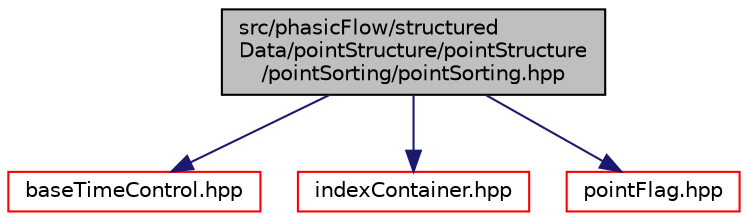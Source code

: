 digraph "src/phasicFlow/structuredData/pointStructure/pointStructure/pointSorting/pointSorting.hpp"
{
 // LATEX_PDF_SIZE
  edge [fontname="Helvetica",fontsize="10",labelfontname="Helvetica",labelfontsize="10"];
  node [fontname="Helvetica",fontsize="10",shape=record];
  Node1 [label="src/phasicFlow/structured\lData/pointStructure/pointStructure\l/pointSorting/pointSorting.hpp",height=0.2,width=0.4,color="black", fillcolor="grey75", style="filled", fontcolor="black",tooltip=" "];
  Node1 -> Node2 [color="midnightblue",fontsize="10",style="solid",fontname="Helvetica"];
  Node2 [label="baseTimeControl.hpp",height=0.2,width=0.4,color="red", fillcolor="white", style="filled",URL="$baseTimeControl_8hpp.html",tooltip=" "];
  Node1 -> Node71 [color="midnightblue",fontsize="10",style="solid",fontname="Helvetica"];
  Node71 [label="indexContainer.hpp",height=0.2,width=0.4,color="red", fillcolor="white", style="filled",URL="$indexContainer_8hpp.html",tooltip=" "];
  Node1 -> Node96 [color="midnightblue",fontsize="10",style="solid",fontname="Helvetica"];
  Node96 [label="pointFlag.hpp",height=0.2,width=0.4,color="red", fillcolor="white", style="filled",URL="$pointFlag_8hpp.html",tooltip=" "];
}
